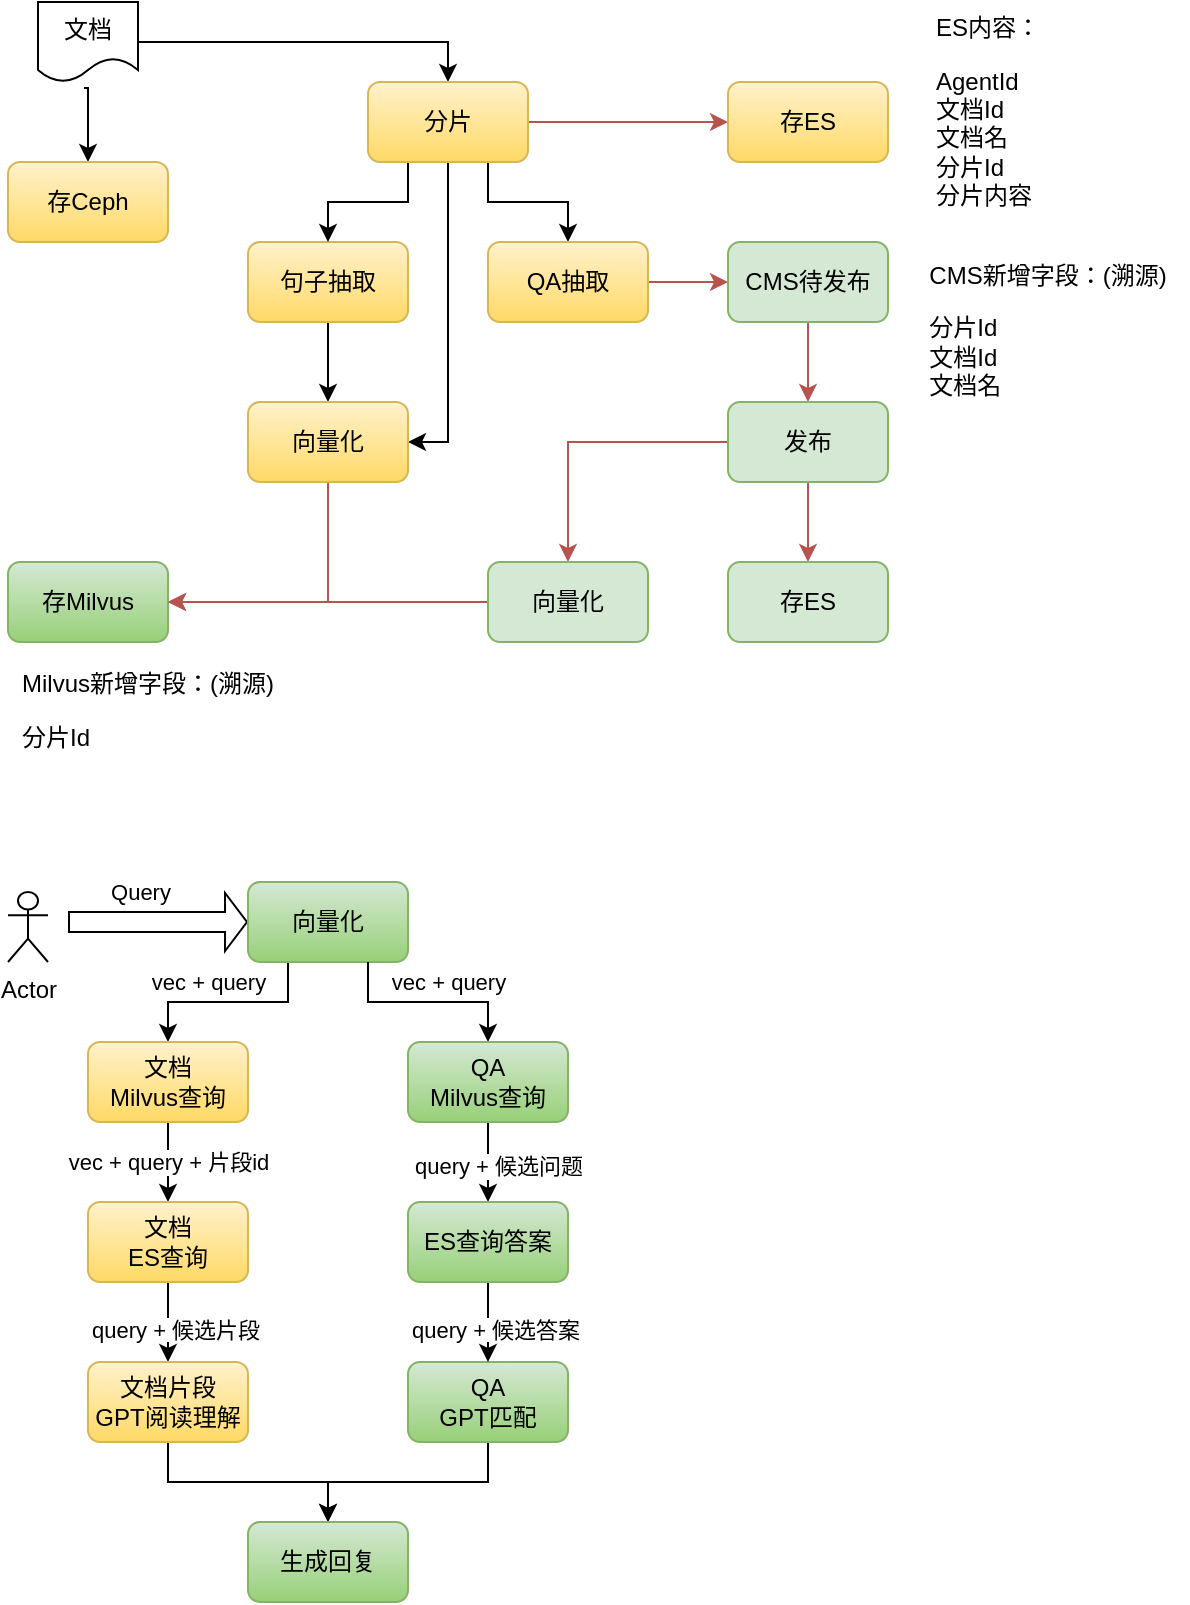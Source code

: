 <mxfile version="21.6.5" type="github">
  <diagram name="第 1 页" id="VAXkkfN3yXfzUiDOJ94b">
    <mxGraphModel dx="1114" dy="578" grid="0" gridSize="10" guides="1" tooltips="1" connect="1" arrows="1" fold="1" page="1" pageScale="1" pageWidth="827" pageHeight="1169" math="0" shadow="0">
      <root>
        <mxCell id="0" />
        <mxCell id="1" parent="0" />
        <mxCell id="MwvR7IS0rDGGBposnLcL-12" style="edgeStyle=orthogonalEdgeStyle;rounded=0;orthogonalLoop=1;jettySize=auto;html=1;exitX=0.5;exitY=1;exitDx=0;exitDy=0;entryX=0.5;entryY=0;entryDx=0;entryDy=0;" parent="1" source="MwvR7IS0rDGGBposnLcL-1" target="MwvR7IS0rDGGBposnLcL-11" edge="1">
          <mxGeometry relative="1" as="geometry" />
        </mxCell>
        <mxCell id="MwvR7IS0rDGGBposnLcL-1" value="句子抽取" style="rounded=1;whiteSpace=wrap;html=1;fillColor=#fff2cc;gradientColor=#ffd966;strokeColor=#d6b656;" parent="1" vertex="1">
          <mxGeometry x="160" y="200" width="80" height="40" as="geometry" />
        </mxCell>
        <mxCell id="MwvR7IS0rDGGBposnLcL-16" style="edgeStyle=orthogonalEdgeStyle;rounded=0;orthogonalLoop=1;jettySize=auto;html=1;exitX=0.46;exitY=1.075;exitDx=0;exitDy=0;entryX=0.5;entryY=0;entryDx=0;entryDy=0;exitPerimeter=0;" parent="1" source="MwvR7IS0rDGGBposnLcL-2" target="MwvR7IS0rDGGBposnLcL-14" edge="1">
          <mxGeometry relative="1" as="geometry">
            <Array as="points">
              <mxPoint x="80" y="123" />
            </Array>
          </mxGeometry>
        </mxCell>
        <mxCell id="MwvR7IS0rDGGBposnLcL-17" style="edgeStyle=orthogonalEdgeStyle;rounded=0;orthogonalLoop=1;jettySize=auto;html=1;exitX=1;exitY=0.5;exitDx=0;exitDy=0;entryX=0.5;entryY=0;entryDx=0;entryDy=0;" parent="1" source="MwvR7IS0rDGGBposnLcL-2" target="MwvR7IS0rDGGBposnLcL-7" edge="1">
          <mxGeometry relative="1" as="geometry" />
        </mxCell>
        <mxCell id="MwvR7IS0rDGGBposnLcL-2" value="文档" style="shape=document;whiteSpace=wrap;html=1;boundedLbl=1;" parent="1" vertex="1">
          <mxGeometry x="55" y="80" width="50" height="40" as="geometry" />
        </mxCell>
        <mxCell id="MwvR7IS0rDGGBposnLcL-9" style="edgeStyle=orthogonalEdgeStyle;rounded=0;orthogonalLoop=1;jettySize=auto;html=1;exitX=0.25;exitY=1;exitDx=0;exitDy=0;entryX=0.5;entryY=0;entryDx=0;entryDy=0;" parent="1" source="MwvR7IS0rDGGBposnLcL-7" target="MwvR7IS0rDGGBposnLcL-1" edge="1">
          <mxGeometry relative="1" as="geometry" />
        </mxCell>
        <mxCell id="MwvR7IS0rDGGBposnLcL-10" style="edgeStyle=orthogonalEdgeStyle;rounded=0;orthogonalLoop=1;jettySize=auto;html=1;exitX=0.75;exitY=1;exitDx=0;exitDy=0;" parent="1" source="MwvR7IS0rDGGBposnLcL-7" target="MwvR7IS0rDGGBposnLcL-8" edge="1">
          <mxGeometry relative="1" as="geometry" />
        </mxCell>
        <mxCell id="MwvR7IS0rDGGBposnLcL-19" style="edgeStyle=orthogonalEdgeStyle;rounded=0;orthogonalLoop=1;jettySize=auto;html=1;exitX=1;exitY=0.5;exitDx=0;exitDy=0;entryX=0;entryY=0.5;entryDx=0;entryDy=0;fillColor=#f8cecc;gradientColor=#ea6b66;strokeColor=#b85450;" parent="1" source="MwvR7IS0rDGGBposnLcL-7" target="MwvR7IS0rDGGBposnLcL-18" edge="1">
          <mxGeometry relative="1" as="geometry" />
        </mxCell>
        <mxCell id="0MtGEua7XknT2rirbN3q-13" style="edgeStyle=orthogonalEdgeStyle;rounded=0;orthogonalLoop=1;jettySize=auto;html=1;exitX=0.5;exitY=1;exitDx=0;exitDy=0;entryX=1;entryY=0.5;entryDx=0;entryDy=0;" edge="1" parent="1" source="MwvR7IS0rDGGBposnLcL-7" target="MwvR7IS0rDGGBposnLcL-11">
          <mxGeometry relative="1" as="geometry" />
        </mxCell>
        <mxCell id="MwvR7IS0rDGGBposnLcL-7" value="分片" style="rounded=1;whiteSpace=wrap;html=1;fillColor=#fff2cc;gradientColor=#ffd966;strokeColor=#d6b656;" parent="1" vertex="1">
          <mxGeometry x="220" y="120" width="80" height="40" as="geometry" />
        </mxCell>
        <mxCell id="MwvR7IS0rDGGBposnLcL-13" style="edgeStyle=orthogonalEdgeStyle;rounded=0;orthogonalLoop=1;jettySize=auto;html=1;exitX=0.5;exitY=1;exitDx=0;exitDy=0;entryX=0.5;entryY=0;entryDx=0;entryDy=0;fillColor=#f8cecc;gradientColor=#ea6b66;strokeColor=#b85450;" parent="1" source="0MtGEua7XknT2rirbN3q-4" target="0MtGEua7XknT2rirbN3q-1" edge="1">
          <mxGeometry relative="1" as="geometry" />
        </mxCell>
        <mxCell id="0MtGEua7XknT2rirbN3q-5" style="edgeStyle=orthogonalEdgeStyle;rounded=0;orthogonalLoop=1;jettySize=auto;html=1;exitX=1;exitY=0.5;exitDx=0;exitDy=0;entryX=0;entryY=0.5;entryDx=0;entryDy=0;fillColor=#f8cecc;gradientColor=#ea6b66;strokeColor=#b85450;" edge="1" parent="1" source="MwvR7IS0rDGGBposnLcL-8" target="0MtGEua7XknT2rirbN3q-4">
          <mxGeometry relative="1" as="geometry" />
        </mxCell>
        <mxCell id="MwvR7IS0rDGGBposnLcL-8" value="QA抽取" style="rounded=1;whiteSpace=wrap;html=1;fillColor=#fff2cc;gradientColor=#ffd966;strokeColor=#d6b656;" parent="1" vertex="1">
          <mxGeometry x="280" y="200" width="80" height="40" as="geometry" />
        </mxCell>
        <mxCell id="0MtGEua7XknT2rirbN3q-3" style="edgeStyle=orthogonalEdgeStyle;rounded=0;orthogonalLoop=1;jettySize=auto;html=1;exitX=0.5;exitY=1;exitDx=0;exitDy=0;entryX=1;entryY=0.5;entryDx=0;entryDy=0;fillColor=#f8cecc;gradientColor=#ea6b66;strokeColor=#b85450;" edge="1" parent="1" source="MwvR7IS0rDGGBposnLcL-11" target="0MtGEua7XknT2rirbN3q-2">
          <mxGeometry relative="1" as="geometry" />
        </mxCell>
        <mxCell id="MwvR7IS0rDGGBposnLcL-11" value="向量化" style="rounded=1;whiteSpace=wrap;html=1;fillColor=#fff2cc;gradientColor=#ffd966;strokeColor=#d6b656;" parent="1" vertex="1">
          <mxGeometry x="160" y="280" width="80" height="40" as="geometry" />
        </mxCell>
        <mxCell id="MwvR7IS0rDGGBposnLcL-14" value="存Ceph" style="rounded=1;whiteSpace=wrap;html=1;fillColor=#fff2cc;gradientColor=#ffd966;strokeColor=#d6b656;" parent="1" vertex="1">
          <mxGeometry x="40" y="160" width="80" height="40" as="geometry" />
        </mxCell>
        <mxCell id="MwvR7IS0rDGGBposnLcL-18" value="存ES" style="rounded=1;whiteSpace=wrap;html=1;fillColor=#fff2cc;gradientColor=#ffd966;strokeColor=#d6b656;" parent="1" vertex="1">
          <mxGeometry x="400" y="120" width="80" height="40" as="geometry" />
        </mxCell>
        <mxCell id="MwvR7IS0rDGGBposnLcL-22" value="ES内容：&lt;br&gt;&lt;p style=&quot;border-color: var(--border-color); text-align: left;&quot;&gt;AgentId&lt;br&gt;文档Id&lt;br style=&quot;border-color: var(--border-color); text-align: center;&quot;&gt;文档名&lt;br style=&quot;border-color: var(--border-color);&quot;&gt;分片Id&lt;br style=&quot;border-color: var(--border-color);&quot;&gt;分片内容&lt;/p&gt;&lt;p style=&quot;border-color: var(--border-color); text-align: left;&quot;&gt;&lt;span style=&quot;border-color: var(--border-color); text-align: center;&quot;&gt;&lt;br style=&quot;border-color: var(--border-color);&quot;&gt;&lt;/span&gt;&lt;/p&gt;" style="text;html=1;strokeColor=none;fillColor=none;align=center;verticalAlign=middle;whiteSpace=wrap;rounded=0;" parent="1" vertex="1">
          <mxGeometry x="500" y="139" width="60" height="30" as="geometry" />
        </mxCell>
        <mxCell id="0MtGEua7XknT2rirbN3q-7" style="edgeStyle=orthogonalEdgeStyle;rounded=0;orthogonalLoop=1;jettySize=auto;html=1;exitX=0;exitY=0.5;exitDx=0;exitDy=0;entryX=0.5;entryY=0;entryDx=0;entryDy=0;fillColor=#f8cecc;gradientColor=#ea6b66;strokeColor=#b85450;" edge="1" parent="1" source="0MtGEua7XknT2rirbN3q-1" target="0MtGEua7XknT2rirbN3q-6">
          <mxGeometry relative="1" as="geometry" />
        </mxCell>
        <mxCell id="0MtGEua7XknT2rirbN3q-10" style="edgeStyle=orthogonalEdgeStyle;rounded=0;orthogonalLoop=1;jettySize=auto;html=1;exitX=0.5;exitY=1;exitDx=0;exitDy=0;entryX=0.5;entryY=0;entryDx=0;entryDy=0;fillColor=#f8cecc;gradientColor=#ea6b66;strokeColor=#b85450;" edge="1" parent="1" source="0MtGEua7XknT2rirbN3q-1" target="0MtGEua7XknT2rirbN3q-9">
          <mxGeometry relative="1" as="geometry" />
        </mxCell>
        <mxCell id="0MtGEua7XknT2rirbN3q-1" value="发布" style="rounded=1;whiteSpace=wrap;html=1;fillColor=#d5e8d4;strokeColor=#82b366;" vertex="1" parent="1">
          <mxGeometry x="400" y="280" width="80" height="40" as="geometry" />
        </mxCell>
        <mxCell id="0MtGEua7XknT2rirbN3q-2" value="存Milvus" style="rounded=1;whiteSpace=wrap;html=1;fillColor=#d5e8d4;gradientColor=#97d077;strokeColor=#82b366;" vertex="1" parent="1">
          <mxGeometry x="40" y="360" width="80" height="40" as="geometry" />
        </mxCell>
        <mxCell id="0MtGEua7XknT2rirbN3q-4" value="CMS待发布" style="rounded=1;whiteSpace=wrap;html=1;fillColor=#d5e8d4;strokeColor=#82b366;" vertex="1" parent="1">
          <mxGeometry x="400" y="200" width="80" height="40" as="geometry" />
        </mxCell>
        <mxCell id="0MtGEua7XknT2rirbN3q-8" style="edgeStyle=orthogonalEdgeStyle;rounded=0;orthogonalLoop=1;jettySize=auto;html=1;exitX=0;exitY=0.5;exitDx=0;exitDy=0;fillColor=#f8cecc;gradientColor=#ea6b66;strokeColor=#b85450;" edge="1" parent="1" source="0MtGEua7XknT2rirbN3q-6" target="0MtGEua7XknT2rirbN3q-2">
          <mxGeometry relative="1" as="geometry" />
        </mxCell>
        <mxCell id="0MtGEua7XknT2rirbN3q-6" value="向量化" style="rounded=1;whiteSpace=wrap;html=1;fillColor=#d5e8d4;strokeColor=#82b366;" vertex="1" parent="1">
          <mxGeometry x="280" y="360" width="80" height="40" as="geometry" />
        </mxCell>
        <mxCell id="0MtGEua7XknT2rirbN3q-9" value="存ES" style="rounded=1;whiteSpace=wrap;html=1;fillColor=#d5e8d4;strokeColor=#82b366;" vertex="1" parent="1">
          <mxGeometry x="400" y="360" width="80" height="40" as="geometry" />
        </mxCell>
        <mxCell id="0MtGEua7XknT2rirbN3q-11" value="CMS新增字段：(溯源)&lt;br&gt;&lt;p style=&quot;border-color: var(--border-color); text-align: left;&quot;&gt;分片Id&lt;br style=&quot;border-color: var(--border-color);&quot;&gt;文档Id&lt;br style=&quot;border-color: var(--border-color); text-align: center;&quot;&gt;文档名&lt;br style=&quot;border-color: var(--border-color);&quot;&gt;&lt;/p&gt;" style="text;html=1;strokeColor=none;fillColor=none;align=center;verticalAlign=middle;whiteSpace=wrap;rounded=0;" vertex="1" parent="1">
          <mxGeometry x="490" y="200" width="140" height="100" as="geometry" />
        </mxCell>
        <mxCell id="0MtGEua7XknT2rirbN3q-12" value="Milvus新增字段：(溯源)&lt;br&gt;&lt;p style=&quot;border-color: var(--border-color); text-align: left;&quot;&gt;分片Id&lt;br style=&quot;border-color: var(--border-color);&quot;&gt;&lt;/p&gt;" style="text;html=1;strokeColor=none;fillColor=none;align=center;verticalAlign=middle;whiteSpace=wrap;rounded=0;" vertex="1" parent="1">
          <mxGeometry x="40" y="390" width="140" height="100" as="geometry" />
        </mxCell>
        <mxCell id="0MtGEua7XknT2rirbN3q-14" value="Actor" style="shape=umlActor;verticalLabelPosition=bottom;verticalAlign=top;html=1;outlineConnect=0;" vertex="1" parent="1">
          <mxGeometry x="40" y="525" width="20" height="35" as="geometry" />
        </mxCell>
        <mxCell id="0MtGEua7XknT2rirbN3q-15" value="" style="shape=flexArrow;endArrow=classic;html=1;rounded=0;endWidth=18;endSize=3.33;entryX=0;entryY=0.5;entryDx=0;entryDy=0;" edge="1" parent="1" target="0MtGEua7XknT2rirbN3q-17">
          <mxGeometry width="50" height="50" relative="1" as="geometry">
            <mxPoint x="70" y="540" as="sourcePoint" />
            <mxPoint x="120" y="540" as="targetPoint" />
          </mxGeometry>
        </mxCell>
        <mxCell id="0MtGEua7XknT2rirbN3q-16" value="Query" style="edgeLabel;html=1;align=center;verticalAlign=middle;resizable=0;points=[];" vertex="1" connectable="0" parent="0MtGEua7XknT2rirbN3q-15">
          <mxGeometry x="-0.2" y="-2" relative="1" as="geometry">
            <mxPoint y="-17" as="offset" />
          </mxGeometry>
        </mxCell>
        <mxCell id="0MtGEua7XknT2rirbN3q-24" style="edgeStyle=orthogonalEdgeStyle;rounded=0;orthogonalLoop=1;jettySize=auto;html=1;exitX=0.25;exitY=1;exitDx=0;exitDy=0;entryX=0.5;entryY=0;entryDx=0;entryDy=0;" edge="1" parent="1" source="0MtGEua7XknT2rirbN3q-17" target="0MtGEua7XknT2rirbN3q-20">
          <mxGeometry relative="1" as="geometry" />
        </mxCell>
        <mxCell id="0MtGEua7XknT2rirbN3q-31" value="vec + query" style="edgeLabel;html=1;align=center;verticalAlign=middle;resizable=0;points=[];" vertex="1" connectable="0" parent="0MtGEua7XknT2rirbN3q-24">
          <mxGeometry y="1" relative="1" as="geometry">
            <mxPoint x="-10" y="-11" as="offset" />
          </mxGeometry>
        </mxCell>
        <mxCell id="0MtGEua7XknT2rirbN3q-17" value="向量化" style="rounded=1;whiteSpace=wrap;html=1;fillColor=#d5e8d4;gradientColor=#97d077;strokeColor=#82b366;" vertex="1" parent="1">
          <mxGeometry x="160" y="520" width="80" height="40" as="geometry" />
        </mxCell>
        <mxCell id="0MtGEua7XknT2rirbN3q-23" style="edgeStyle=orthogonalEdgeStyle;rounded=0;orthogonalLoop=1;jettySize=auto;html=1;exitX=0.75;exitY=1;exitDx=0;exitDy=0;entryX=0.5;entryY=0;entryDx=0;entryDy=0;" edge="1" parent="1" source="0MtGEua7XknT2rirbN3q-17" target="0MtGEua7XknT2rirbN3q-21">
          <mxGeometry relative="1" as="geometry">
            <mxPoint x="340" y="560" as="sourcePoint" />
          </mxGeometry>
        </mxCell>
        <mxCell id="0MtGEua7XknT2rirbN3q-26" style="edgeStyle=orthogonalEdgeStyle;rounded=0;orthogonalLoop=1;jettySize=auto;html=1;exitX=0.5;exitY=1;exitDx=0;exitDy=0;entryX=0.5;entryY=0;entryDx=0;entryDy=0;" edge="1" parent="1" source="0MtGEua7XknT2rirbN3q-20" target="0MtGEua7XknT2rirbN3q-25">
          <mxGeometry relative="1" as="geometry" />
        </mxCell>
        <mxCell id="0MtGEua7XknT2rirbN3q-20" value="文档&lt;br&gt;Milvus查询" style="rounded=1;whiteSpace=wrap;html=1;fillColor=#fff2cc;gradientColor=#ffd966;strokeColor=#d6b656;" vertex="1" parent="1">
          <mxGeometry x="80" y="600" width="80" height="40" as="geometry" />
        </mxCell>
        <mxCell id="0MtGEua7XknT2rirbN3q-28" style="edgeStyle=orthogonalEdgeStyle;rounded=0;orthogonalLoop=1;jettySize=auto;html=1;exitX=0.5;exitY=1;exitDx=0;exitDy=0;entryX=0.5;entryY=0;entryDx=0;entryDy=0;" edge="1" parent="1" source="0MtGEua7XknT2rirbN3q-21" target="0MtGEua7XknT2rirbN3q-41">
          <mxGeometry relative="1" as="geometry" />
        </mxCell>
        <mxCell id="0MtGEua7XknT2rirbN3q-21" value="QA&lt;br&gt;Milvus查询" style="rounded=1;whiteSpace=wrap;html=1;fillColor=#d5e8d4;gradientColor=#97d077;strokeColor=#82b366;" vertex="1" parent="1">
          <mxGeometry x="240" y="600" width="80" height="40" as="geometry" />
        </mxCell>
        <mxCell id="0MtGEua7XknT2rirbN3q-30" style="edgeStyle=orthogonalEdgeStyle;rounded=0;orthogonalLoop=1;jettySize=auto;html=1;exitX=0.5;exitY=1;exitDx=0;exitDy=0;entryX=0.5;entryY=0;entryDx=0;entryDy=0;" edge="1" parent="1" source="0MtGEua7XknT2rirbN3q-25" target="0MtGEua7XknT2rirbN3q-29">
          <mxGeometry relative="1" as="geometry" />
        </mxCell>
        <mxCell id="0MtGEua7XknT2rirbN3q-25" value="文档&lt;br&gt;ES查询" style="rounded=1;whiteSpace=wrap;html=1;fillColor=#fff2cc;gradientColor=#ffd966;strokeColor=#d6b656;" vertex="1" parent="1">
          <mxGeometry x="80" y="680" width="80" height="40" as="geometry" />
        </mxCell>
        <mxCell id="0MtGEua7XknT2rirbN3q-40" style="edgeStyle=orthogonalEdgeStyle;rounded=0;orthogonalLoop=1;jettySize=auto;html=1;exitX=0.5;exitY=1;exitDx=0;exitDy=0;entryX=0.5;entryY=0;entryDx=0;entryDy=0;" edge="1" parent="1" source="0MtGEua7XknT2rirbN3q-27" target="0MtGEua7XknT2rirbN3q-38">
          <mxGeometry relative="1" as="geometry" />
        </mxCell>
        <mxCell id="0MtGEua7XknT2rirbN3q-27" value="QA&lt;br&gt;GPT匹配" style="rounded=1;whiteSpace=wrap;html=1;fillColor=#d5e8d4;gradientColor=#97d077;strokeColor=#82b366;" vertex="1" parent="1">
          <mxGeometry x="240" y="760" width="80" height="40" as="geometry" />
        </mxCell>
        <mxCell id="0MtGEua7XknT2rirbN3q-39" style="edgeStyle=orthogonalEdgeStyle;rounded=0;orthogonalLoop=1;jettySize=auto;html=1;exitX=0.5;exitY=1;exitDx=0;exitDy=0;entryX=0.5;entryY=0;entryDx=0;entryDy=0;" edge="1" parent="1" source="0MtGEua7XknT2rirbN3q-29" target="0MtGEua7XknT2rirbN3q-38">
          <mxGeometry relative="1" as="geometry" />
        </mxCell>
        <mxCell id="0MtGEua7XknT2rirbN3q-29" value="文档片段&lt;br&gt;GPT阅读理解" style="rounded=1;whiteSpace=wrap;html=1;fillColor=#fff2cc;gradientColor=#ffd966;strokeColor=#d6b656;" vertex="1" parent="1">
          <mxGeometry x="80" y="760" width="80" height="40" as="geometry" />
        </mxCell>
        <mxCell id="0MtGEua7XknT2rirbN3q-33" value="vec + query" style="edgeLabel;html=1;align=center;verticalAlign=middle;resizable=0;points=[];" vertex="1" connectable="0" parent="1">
          <mxGeometry x="260" y="570" as="geometry" />
        </mxCell>
        <mxCell id="0MtGEua7XknT2rirbN3q-35" value="vec + query +&amp;nbsp;片段id" style="edgeLabel;html=1;align=center;verticalAlign=middle;resizable=0;points=[];" vertex="1" connectable="0" parent="1">
          <mxGeometry x="120" y="660" as="geometry" />
        </mxCell>
        <mxCell id="0MtGEua7XknT2rirbN3q-36" value="&lt;span style=&quot;color: rgb(0, 0, 0); font-family: Helvetica; font-size: 11px; font-style: normal; font-variant-ligatures: normal; font-variant-caps: normal; font-weight: 400; letter-spacing: normal; orphans: 2; text-align: center; text-indent: 0px; text-transform: none; widows: 2; word-spacing: 0px; -webkit-text-stroke-width: 0px; background-color: rgb(255, 255, 255); text-decoration-thickness: initial; text-decoration-style: initial; text-decoration-color: initial; float: none; display: inline !important;&quot;&gt;query +&amp;nbsp;候选片段&lt;/span&gt;" style="text;whiteSpace=wrap;html=1;" vertex="1" parent="1">
          <mxGeometry x="80" y="730" width="100" height="40" as="geometry" />
        </mxCell>
        <mxCell id="0MtGEua7XknT2rirbN3q-37" value="query +&amp;nbsp;候选问题" style="edgeLabel;html=1;align=center;verticalAlign=middle;resizable=0;points=[];" vertex="1" connectable="0" parent="1">
          <mxGeometry x="290" y="660" as="geometry">
            <mxPoint x="-5" y="2" as="offset" />
          </mxGeometry>
        </mxCell>
        <mxCell id="0MtGEua7XknT2rirbN3q-38" value="生成回复" style="rounded=1;whiteSpace=wrap;html=1;fillColor=#d5e8d4;gradientColor=#97d077;strokeColor=#82b366;" vertex="1" parent="1">
          <mxGeometry x="160" y="840" width="80" height="40" as="geometry" />
        </mxCell>
        <mxCell id="0MtGEua7XknT2rirbN3q-42" style="edgeStyle=orthogonalEdgeStyle;rounded=0;orthogonalLoop=1;jettySize=auto;html=1;exitX=0.5;exitY=1;exitDx=0;exitDy=0;entryX=0.5;entryY=0;entryDx=0;entryDy=0;" edge="1" parent="1" source="0MtGEua7XknT2rirbN3q-41" target="0MtGEua7XknT2rirbN3q-27">
          <mxGeometry relative="1" as="geometry" />
        </mxCell>
        <mxCell id="0MtGEua7XknT2rirbN3q-41" value="ES查询答案" style="rounded=1;whiteSpace=wrap;html=1;fillColor=#d5e8d4;gradientColor=#97d077;strokeColor=#82b366;" vertex="1" parent="1">
          <mxGeometry x="240" y="680" width="80" height="40" as="geometry" />
        </mxCell>
        <mxCell id="0MtGEua7XknT2rirbN3q-43" value="&lt;span style=&quot;color: rgb(0, 0, 0); font-family: Helvetica; font-size: 11px; font-style: normal; font-variant-ligatures: normal; font-variant-caps: normal; font-weight: 400; letter-spacing: normal; orphans: 2; text-align: center; text-indent: 0px; text-transform: none; widows: 2; word-spacing: 0px; -webkit-text-stroke-width: 0px; background-color: rgb(255, 255, 255); text-decoration-thickness: initial; text-decoration-style: initial; text-decoration-color: initial; float: none; display: inline !important;&quot;&gt;query +&amp;nbsp;候选答案&lt;/span&gt;" style="text;whiteSpace=wrap;html=1;" vertex="1" parent="1">
          <mxGeometry x="240" y="730" width="100" height="40" as="geometry" />
        </mxCell>
      </root>
    </mxGraphModel>
  </diagram>
</mxfile>
